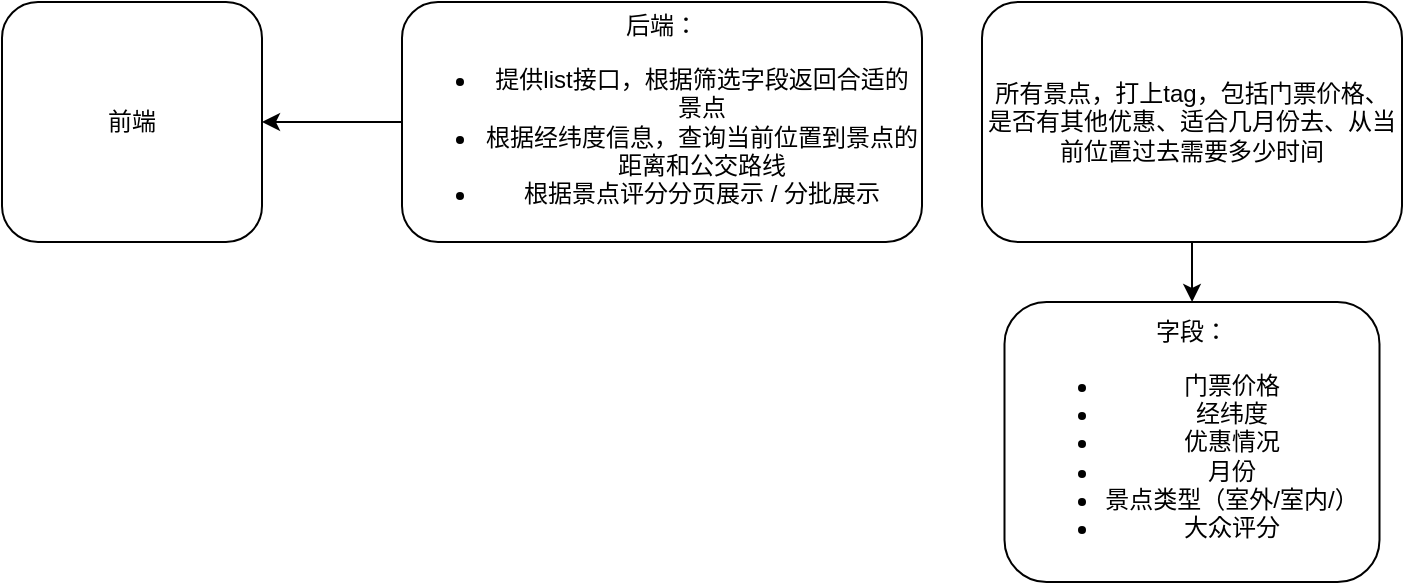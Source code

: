<mxfile version="26.0.14">
  <diagram id="C5RBs43oDa-KdzZeNtuy" name="Page-1">
    <mxGraphModel dx="1042" dy="627" grid="1" gridSize="10" guides="1" tooltips="1" connect="1" arrows="1" fold="1" page="1" pageScale="1" pageWidth="827" pageHeight="1169" math="0" shadow="0">
      <root>
        <mxCell id="WIyWlLk6GJQsqaUBKTNV-0" />
        <mxCell id="WIyWlLk6GJQsqaUBKTNV-1" parent="WIyWlLk6GJQsqaUBKTNV-0" />
        <mxCell id="KUI-be5DV8ihTn9q7R5k-2" value="" style="edgeStyle=orthogonalEdgeStyle;rounded=0;orthogonalLoop=1;jettySize=auto;html=1;" edge="1" parent="WIyWlLk6GJQsqaUBKTNV-1" source="KUI-be5DV8ihTn9q7R5k-0" target="KUI-be5DV8ihTn9q7R5k-1">
          <mxGeometry relative="1" as="geometry" />
        </mxCell>
        <mxCell id="KUI-be5DV8ihTn9q7R5k-0" value="所有景点，打上tag，包括门票价格、是否有其他优惠、适合几月份去、从当前位置过去需要多少时间" style="rounded=1;whiteSpace=wrap;html=1;" vertex="1" parent="WIyWlLk6GJQsqaUBKTNV-1">
          <mxGeometry x="510" y="230" width="210" height="120" as="geometry" />
        </mxCell>
        <mxCell id="KUI-be5DV8ihTn9q7R5k-1" value="字段：&lt;div&gt;&lt;ul&gt;&lt;li&gt;门票价格&lt;/li&gt;&lt;li&gt;经纬度&lt;/li&gt;&lt;li&gt;优惠情况&lt;/li&gt;&lt;li&gt;月份&lt;/li&gt;&lt;li&gt;景点类型（室外/室内/）&lt;/li&gt;&lt;li&gt;大众评分&lt;/li&gt;&lt;/ul&gt;&lt;/div&gt;" style="whiteSpace=wrap;html=1;rounded=1;" vertex="1" parent="WIyWlLk6GJQsqaUBKTNV-1">
          <mxGeometry x="521.25" y="380" width="187.5" height="140" as="geometry" />
        </mxCell>
        <mxCell id="KUI-be5DV8ihTn9q7R5k-3" value="前端" style="rounded=1;whiteSpace=wrap;html=1;" vertex="1" parent="WIyWlLk6GJQsqaUBKTNV-1">
          <mxGeometry x="20" y="230" width="130" height="120" as="geometry" />
        </mxCell>
        <mxCell id="KUI-be5DV8ihTn9q7R5k-5" style="edgeStyle=orthogonalEdgeStyle;rounded=0;orthogonalLoop=1;jettySize=auto;html=1;" edge="1" parent="WIyWlLk6GJQsqaUBKTNV-1" source="KUI-be5DV8ihTn9q7R5k-4" target="KUI-be5DV8ihTn9q7R5k-3">
          <mxGeometry relative="1" as="geometry" />
        </mxCell>
        <mxCell id="KUI-be5DV8ihTn9q7R5k-4" value="后端：&lt;div&gt;&lt;ul&gt;&lt;li&gt;提供list接口，根据筛选字段返回合适的景点&lt;/li&gt;&lt;li&gt;根据经纬度信息，查询当前位置到景点的距离和公交路线&lt;/li&gt;&lt;li&gt;根据景点评分分页展示 / 分批展示&lt;/li&gt;&lt;/ul&gt;&lt;/div&gt;" style="rounded=1;whiteSpace=wrap;html=1;" vertex="1" parent="WIyWlLk6GJQsqaUBKTNV-1">
          <mxGeometry x="220" y="230" width="260" height="120" as="geometry" />
        </mxCell>
      </root>
    </mxGraphModel>
  </diagram>
</mxfile>
